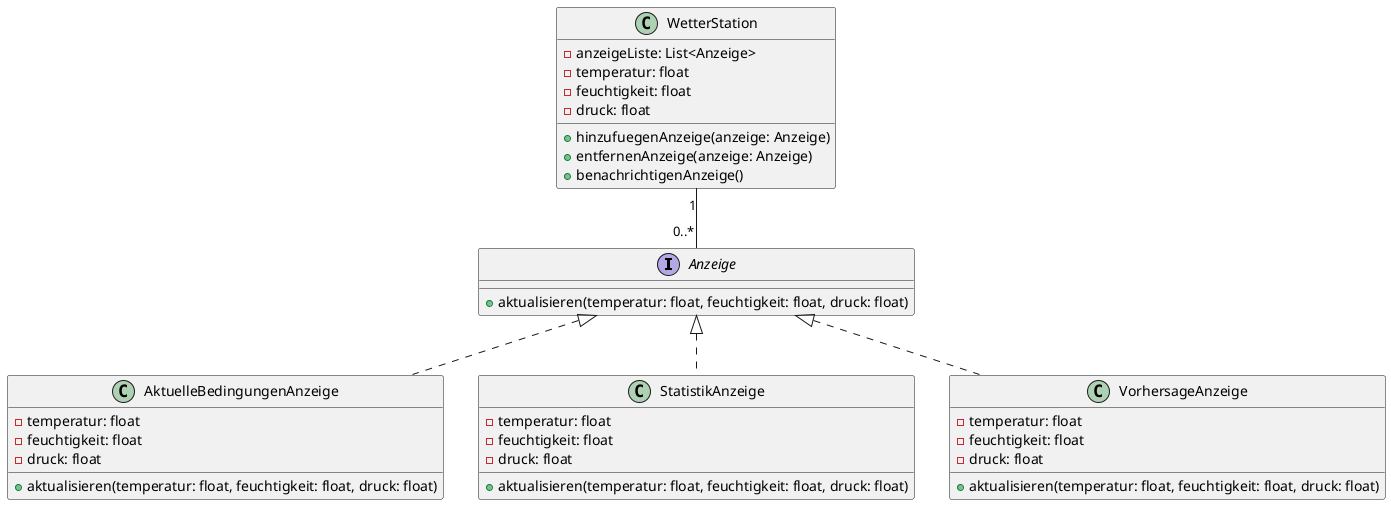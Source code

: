 @startuml UML_Klassendiagramm1.png
interface Anzeige {
  +aktualisieren(temperatur: float, feuchtigkeit: float, druck: float)
}

class WetterStation {
  -anzeigeListe: List<Anzeige>
  -temperatur: float
  -feuchtigkeit: float
  -druck: float
  +hinzufuegenAnzeige(anzeige: Anzeige)
  +entfernenAnzeige(anzeige: Anzeige)
  +benachrichtigenAnzeige()
}

class AktuelleBedingungenAnzeige {
  -temperatur: float
  -feuchtigkeit: float
  -druck: float
  +aktualisieren(temperatur: float, feuchtigkeit: float, druck: float)
}

class StatistikAnzeige {
  -temperatur: float
  -feuchtigkeit: float
  -druck: float
  +aktualisieren(temperatur: float, feuchtigkeit: float, druck: float)
}

class VorhersageAnzeige {
  -temperatur: float
  -feuchtigkeit: float
  -druck: float
  +aktualisieren(temperatur: float, feuchtigkeit: float, druck: float)
}

WetterStation "1" -- "0..*" Anzeige
Anzeige <|.. AktuelleBedingungenAnzeige
Anzeige <|.. StatistikAnzeige
Anzeige <|.. VorhersageAnzeige
@enduml
